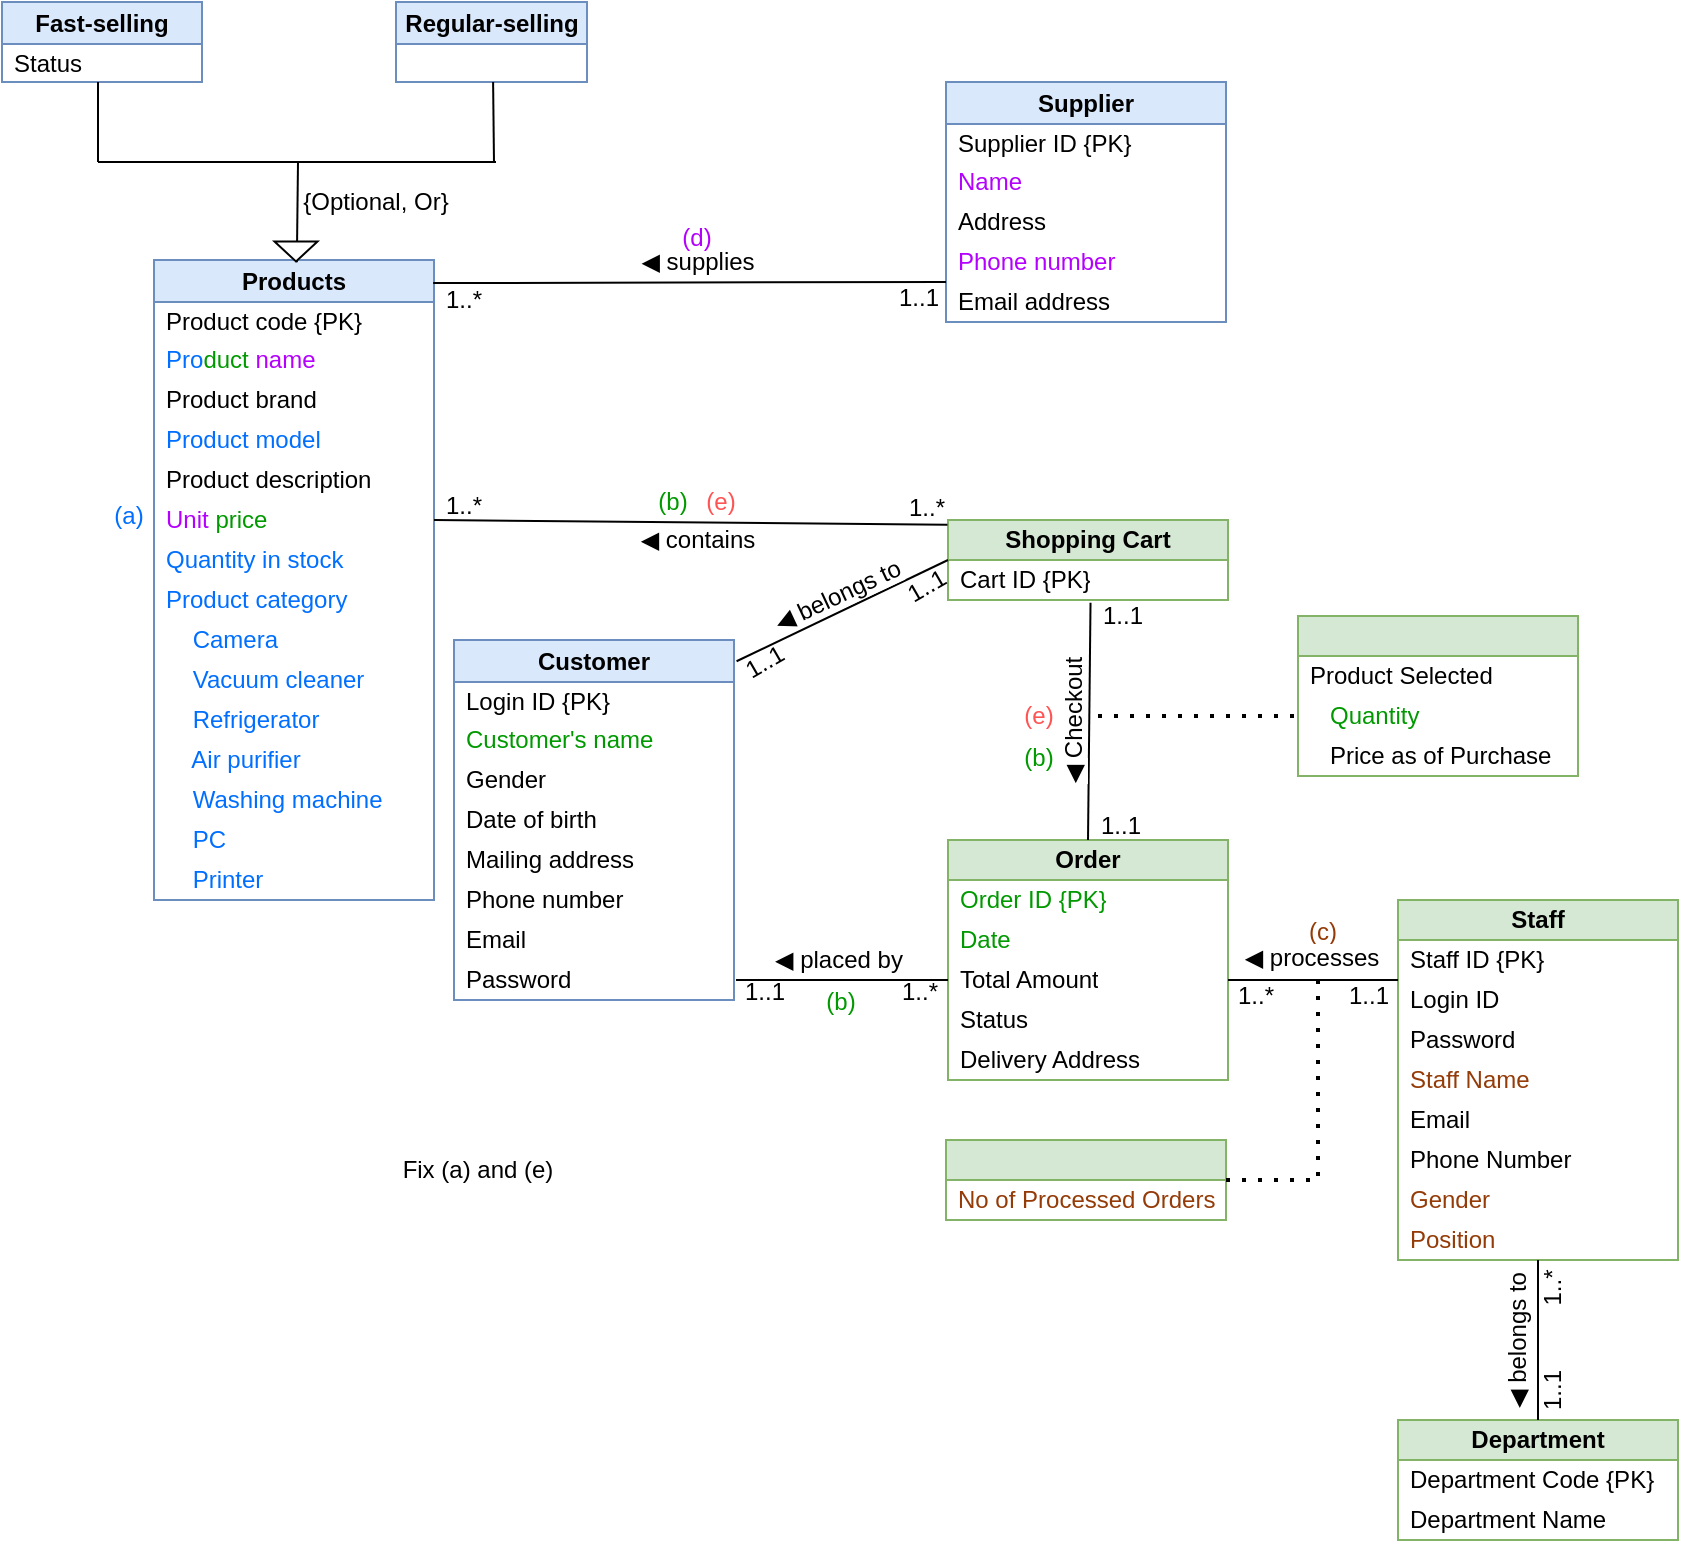 <mxfile version="24.3.0" type="github">
  <diagram name="Page-1" id="Iu5fhTTKoY7aKBGacjm8">
    <mxGraphModel dx="412" dy="200" grid="1" gridSize="10" guides="1" tooltips="1" connect="1" arrows="1" fold="1" page="1" pageScale="1" pageWidth="850" pageHeight="1100" math="0" shadow="0">
      <root>
        <mxCell id="0" />
        <mxCell id="1" parent="0" />
        <mxCell id="8v03wxG_t_tPLa5Bmm-G-1" value="Products" style="swimlane;fontStyle=1;childLayout=stackLayout;horizontal=1;startSize=21;horizontalStack=0;resizeParent=1;resizeParentMax=0;resizeLast=0;collapsible=1;marginBottom=0;whiteSpace=wrap;html=1;fillColor=#dae8fc;strokeColor=#6c8ebf;" parent="1" vertex="1">
          <mxGeometry x="77" y="249" width="140" height="320" as="geometry" />
        </mxCell>
        <mxCell id="8v03wxG_t_tPLa5Bmm-G-2" value="Product code {PK}" style="text;strokeColor=none;fillColor=none;align=left;verticalAlign=middle;spacingLeft=4;spacingRight=4;overflow=hidden;points=[[0,0.5],[1,0.5]];portConstraint=eastwest;rotatable=0;whiteSpace=wrap;html=1;" parent="8v03wxG_t_tPLa5Bmm-G-1" vertex="1">
          <mxGeometry y="21" width="140" height="19" as="geometry" />
        </mxCell>
        <mxCell id="8v03wxG_t_tPLa5Bmm-G-3" value="Pro&lt;font color=&quot;#009900&quot;&gt;duct&lt;/font&gt; &lt;font color=&quot;#b300ff&quot;&gt;name&lt;/font&gt;" style="text;strokeColor=none;fillColor=none;align=left;verticalAlign=middle;spacingLeft=4;spacingRight=4;overflow=hidden;points=[[0,0.5],[1,0.5]];portConstraint=eastwest;rotatable=0;whiteSpace=wrap;html=1;fontColor=#006FFF;" parent="8v03wxG_t_tPLa5Bmm-G-1" vertex="1">
          <mxGeometry y="40" width="140" height="20" as="geometry" />
        </mxCell>
        <mxCell id="8v03wxG_t_tPLa5Bmm-G-4" value="Product brand" style="text;strokeColor=none;fillColor=none;align=left;verticalAlign=middle;spacingLeft=4;spacingRight=4;overflow=hidden;points=[[0,0.5],[1,0.5]];portConstraint=eastwest;rotatable=0;whiteSpace=wrap;html=1;" parent="8v03wxG_t_tPLa5Bmm-G-1" vertex="1">
          <mxGeometry y="60" width="140" height="20" as="geometry" />
        </mxCell>
        <mxCell id="8v03wxG_t_tPLa5Bmm-G-5" value="Product model" style="text;html=1;align=left;verticalAlign=middle;whiteSpace=wrap;rounded=0;spacingLeft=4;fontColor=#006FFF;" parent="8v03wxG_t_tPLa5Bmm-G-1" vertex="1">
          <mxGeometry y="80" width="140" height="20" as="geometry" />
        </mxCell>
        <mxCell id="8v03wxG_t_tPLa5Bmm-G-6" value="Product description" style="text;html=1;align=left;verticalAlign=middle;whiteSpace=wrap;rounded=0;spacingLeft=4;" parent="8v03wxG_t_tPLa5Bmm-G-1" vertex="1">
          <mxGeometry y="100" width="140" height="20" as="geometry" />
        </mxCell>
        <mxCell id="8v03wxG_t_tPLa5Bmm-G-7" value="Unit &lt;font color=&quot;#009900&quot;&gt;price&lt;/font&gt;" style="text;html=1;align=left;verticalAlign=middle;whiteSpace=wrap;rounded=0;spacingLeft=4;fontColor=#B300FF;" parent="8v03wxG_t_tPLa5Bmm-G-1" vertex="1">
          <mxGeometry y="120" width="140" height="20" as="geometry" />
        </mxCell>
        <mxCell id="8v03wxG_t_tPLa5Bmm-G-8" value="Quantity in stock" style="text;html=1;align=left;verticalAlign=middle;whiteSpace=wrap;rounded=0;spacingLeft=4;fontColor=#006FFF;" parent="8v03wxG_t_tPLa5Bmm-G-1" vertex="1">
          <mxGeometry y="140" width="140" height="20" as="geometry" />
        </mxCell>
        <mxCell id="8v03wxG_t_tPLa5Bmm-G-9" value="Product category" style="text;html=1;align=left;verticalAlign=middle;whiteSpace=wrap;rounded=0;spacingLeft=4;fontColor=#006FFF;" parent="8v03wxG_t_tPLa5Bmm-G-1" vertex="1">
          <mxGeometry y="160" width="140" height="20" as="geometry" />
        </mxCell>
        <mxCell id="MGOa36VeQQaLJMD-P43R-3" value="&lt;font color=&quot;#006fff&quot;&gt;&amp;nbsp; &amp;nbsp; Camera&lt;/font&gt;" style="text;html=1;align=left;verticalAlign=middle;whiteSpace=wrap;rounded=0;spacingLeft=4;" vertex="1" parent="8v03wxG_t_tPLa5Bmm-G-1">
          <mxGeometry y="180" width="140" height="20" as="geometry" />
        </mxCell>
        <mxCell id="MGOa36VeQQaLJMD-P43R-4" value="&amp;nbsp; &amp;nbsp; Vacuum cleaner" style="text;html=1;align=left;verticalAlign=middle;whiteSpace=wrap;rounded=0;spacingLeft=4;fontColor=#006fff;" vertex="1" parent="8v03wxG_t_tPLa5Bmm-G-1">
          <mxGeometry y="200" width="140" height="20" as="geometry" />
        </mxCell>
        <mxCell id="MGOa36VeQQaLJMD-P43R-5" value="&amp;nbsp; &amp;nbsp; Refrigerator" style="text;html=1;align=left;verticalAlign=middle;whiteSpace=wrap;rounded=0;spacingLeft=4;fontColor=#006fff;" vertex="1" parent="8v03wxG_t_tPLa5Bmm-G-1">
          <mxGeometry y="220" width="140" height="20" as="geometry" />
        </mxCell>
        <mxCell id="MGOa36VeQQaLJMD-P43R-6" value="&amp;nbsp; &amp;nbsp; Air purifier" style="text;html=1;align=left;verticalAlign=middle;whiteSpace=wrap;rounded=0;spacingLeft=4;fontColor=#006fff;" vertex="1" parent="8v03wxG_t_tPLa5Bmm-G-1">
          <mxGeometry y="240" width="140" height="20" as="geometry" />
        </mxCell>
        <mxCell id="MGOa36VeQQaLJMD-P43R-7" value="&amp;nbsp; &amp;nbsp; Washing machine" style="text;html=1;align=left;verticalAlign=middle;whiteSpace=wrap;rounded=0;spacingLeft=4;fontColor=#006fff;" vertex="1" parent="8v03wxG_t_tPLa5Bmm-G-1">
          <mxGeometry y="260" width="140" height="20" as="geometry" />
        </mxCell>
        <mxCell id="MGOa36VeQQaLJMD-P43R-9" value="&amp;nbsp; &amp;nbsp; PC" style="text;html=1;align=left;verticalAlign=middle;whiteSpace=wrap;rounded=0;spacingLeft=4;fontColor=#006fff;" vertex="1" parent="8v03wxG_t_tPLa5Bmm-G-1">
          <mxGeometry y="280" width="140" height="20" as="geometry" />
        </mxCell>
        <mxCell id="MGOa36VeQQaLJMD-P43R-8" value="&amp;nbsp; &amp;nbsp; Printer" style="text;html=1;align=left;verticalAlign=middle;whiteSpace=wrap;rounded=0;spacingLeft=4;fontColor=#006fff;" vertex="1" parent="8v03wxG_t_tPLa5Bmm-G-1">
          <mxGeometry y="300" width="140" height="20" as="geometry" />
        </mxCell>
        <mxCell id="8v03wxG_t_tPLa5Bmm-G-10" value="Supplier" style="swimlane;fontStyle=1;childLayout=stackLayout;horizontal=1;startSize=21;horizontalStack=0;resizeParent=1;resizeParentMax=0;resizeLast=0;collapsible=1;marginBottom=0;whiteSpace=wrap;html=1;fillColor=#dae8fc;strokeColor=#6c8ebf;" parent="1" vertex="1">
          <mxGeometry x="473" y="160" width="140" height="120" as="geometry" />
        </mxCell>
        <mxCell id="8v03wxG_t_tPLa5Bmm-G-11" value="Supplier ID {PK}" style="text;strokeColor=none;fillColor=none;align=left;verticalAlign=middle;spacingLeft=4;spacingRight=4;overflow=hidden;points=[[0,0.5],[1,0.5]];portConstraint=eastwest;rotatable=0;whiteSpace=wrap;html=1;" parent="8v03wxG_t_tPLa5Bmm-G-10" vertex="1">
          <mxGeometry y="21" width="140" height="19" as="geometry" />
        </mxCell>
        <mxCell id="8v03wxG_t_tPLa5Bmm-G-12" value="Name" style="text;strokeColor=none;fillColor=none;align=left;verticalAlign=middle;spacingLeft=4;spacingRight=4;overflow=hidden;points=[[0,0.5],[1,0.5]];portConstraint=eastwest;rotatable=0;whiteSpace=wrap;html=1;fontColor=#B300FF;" parent="8v03wxG_t_tPLa5Bmm-G-10" vertex="1">
          <mxGeometry y="40" width="140" height="20" as="geometry" />
        </mxCell>
        <mxCell id="8v03wxG_t_tPLa5Bmm-G-13" value="Address" style="text;strokeColor=none;fillColor=none;align=left;verticalAlign=middle;spacingLeft=4;spacingRight=4;overflow=hidden;points=[[0,0.5],[1,0.5]];portConstraint=eastwest;rotatable=0;whiteSpace=wrap;html=1;" parent="8v03wxG_t_tPLa5Bmm-G-10" vertex="1">
          <mxGeometry y="60" width="140" height="20" as="geometry" />
        </mxCell>
        <mxCell id="8v03wxG_t_tPLa5Bmm-G-14" value="Phone number" style="text;html=1;align=left;verticalAlign=middle;whiteSpace=wrap;rounded=0;spacingLeft=4;fontColor=#B300FF;" parent="8v03wxG_t_tPLa5Bmm-G-10" vertex="1">
          <mxGeometry y="80" width="140" height="20" as="geometry" />
        </mxCell>
        <mxCell id="8v03wxG_t_tPLa5Bmm-G-15" value="Email address" style="text;html=1;align=left;verticalAlign=middle;whiteSpace=wrap;rounded=0;spacingLeft=4;" parent="8v03wxG_t_tPLa5Bmm-G-10" vertex="1">
          <mxGeometry y="100" width="140" height="20" as="geometry" />
        </mxCell>
        <mxCell id="8v03wxG_t_tPLa5Bmm-G-16" value="Customer" style="swimlane;fontStyle=1;childLayout=stackLayout;horizontal=1;startSize=21;horizontalStack=0;resizeParent=1;resizeParentMax=0;resizeLast=0;collapsible=1;marginBottom=0;whiteSpace=wrap;html=1;fillColor=#dae8fc;strokeColor=#6c8ebf;" parent="1" vertex="1">
          <mxGeometry x="227" y="439" width="140" height="180" as="geometry" />
        </mxCell>
        <mxCell id="8v03wxG_t_tPLa5Bmm-G-17" value="Login ID {PK}" style="text;strokeColor=none;fillColor=none;align=left;verticalAlign=middle;spacingLeft=4;spacingRight=4;overflow=hidden;points=[[0,0.5],[1,0.5]];portConstraint=eastwest;rotatable=0;whiteSpace=wrap;html=1;" parent="8v03wxG_t_tPLa5Bmm-G-16" vertex="1">
          <mxGeometry y="21" width="140" height="19" as="geometry" />
        </mxCell>
        <mxCell id="8v03wxG_t_tPLa5Bmm-G-18" value="Customer&#39;s name" style="text;strokeColor=none;fillColor=none;align=left;verticalAlign=middle;spacingLeft=4;spacingRight=4;overflow=hidden;points=[[0,0.5],[1,0.5]];portConstraint=eastwest;rotatable=0;whiteSpace=wrap;html=1;fontColor=#009900;" parent="8v03wxG_t_tPLa5Bmm-G-16" vertex="1">
          <mxGeometry y="40" width="140" height="20" as="geometry" />
        </mxCell>
        <mxCell id="8v03wxG_t_tPLa5Bmm-G-19" value="Gender" style="text;strokeColor=none;fillColor=none;align=left;verticalAlign=middle;spacingLeft=4;spacingRight=4;overflow=hidden;points=[[0,0.5],[1,0.5]];portConstraint=eastwest;rotatable=0;whiteSpace=wrap;html=1;" parent="8v03wxG_t_tPLa5Bmm-G-16" vertex="1">
          <mxGeometry y="60" width="140" height="20" as="geometry" />
        </mxCell>
        <mxCell id="8v03wxG_t_tPLa5Bmm-G-20" value="Date of birth" style="text;html=1;align=left;verticalAlign=middle;whiteSpace=wrap;rounded=0;spacingLeft=4;" parent="8v03wxG_t_tPLa5Bmm-G-16" vertex="1">
          <mxGeometry y="80" width="140" height="20" as="geometry" />
        </mxCell>
        <mxCell id="8v03wxG_t_tPLa5Bmm-G-21" value="Mailing address" style="text;html=1;align=left;verticalAlign=middle;whiteSpace=wrap;rounded=0;spacingLeft=4;" parent="8v03wxG_t_tPLa5Bmm-G-16" vertex="1">
          <mxGeometry y="100" width="140" height="20" as="geometry" />
        </mxCell>
        <mxCell id="8v03wxG_t_tPLa5Bmm-G-22" value="Phone number" style="text;html=1;align=left;verticalAlign=middle;whiteSpace=wrap;rounded=0;spacingLeft=4;" parent="8v03wxG_t_tPLa5Bmm-G-16" vertex="1">
          <mxGeometry y="120" width="140" height="20" as="geometry" />
        </mxCell>
        <mxCell id="8v03wxG_t_tPLa5Bmm-G-23" value="Email" style="text;html=1;align=left;verticalAlign=middle;whiteSpace=wrap;rounded=0;spacingLeft=4;" parent="8v03wxG_t_tPLa5Bmm-G-16" vertex="1">
          <mxGeometry y="140" width="140" height="20" as="geometry" />
        </mxCell>
        <mxCell id="8v03wxG_t_tPLa5Bmm-G-24" value="Password" style="text;html=1;align=left;verticalAlign=middle;whiteSpace=wrap;rounded=0;spacingLeft=4;" parent="8v03wxG_t_tPLa5Bmm-G-16" vertex="1">
          <mxGeometry y="160" width="140" height="20" as="geometry" />
        </mxCell>
        <mxCell id="8v03wxG_t_tPLa5Bmm-G-26" value="&lt;span style=&quot;font-family: sans-serif; font-size: 12.019px; text-align: start; white-space: pre; background-color: rgb(255, 255, 255);&quot;&gt;◀ supplies&lt;/span&gt;" style="text;html=1;align=center;verticalAlign=middle;whiteSpace=wrap;rounded=0;" parent="1" vertex="1">
          <mxGeometry x="318.5" y="235.25" width="60" height="30" as="geometry" />
        </mxCell>
        <mxCell id="8v03wxG_t_tPLa5Bmm-G-27" value="1..1" style="text;html=1;align=center;verticalAlign=middle;whiteSpace=wrap;rounded=0;" parent="1" vertex="1">
          <mxGeometry x="445" y="263" width="29" height="10" as="geometry" />
        </mxCell>
        <mxCell id="8v03wxG_t_tPLa5Bmm-G-28" value="1..*" style="text;html=1;align=center;verticalAlign=middle;whiteSpace=wrap;rounded=0;" parent="1" vertex="1">
          <mxGeometry x="217" y="265.5" width="30" height="7.5" as="geometry" />
        </mxCell>
        <mxCell id="8v03wxG_t_tPLa5Bmm-G-29" value="Fast-selling" style="swimlane;fontStyle=1;childLayout=stackLayout;horizontal=1;startSize=21;horizontalStack=0;resizeParent=1;resizeParentMax=0;resizeLast=0;collapsible=1;marginBottom=0;whiteSpace=wrap;html=1;fillColor=#dae8fc;strokeColor=#6c8ebf;" parent="1" vertex="1">
          <mxGeometry x="1" y="120" width="100" height="40" as="geometry" />
        </mxCell>
        <mxCell id="8v03wxG_t_tPLa5Bmm-G-30" value="Status" style="text;strokeColor=none;fillColor=none;align=left;verticalAlign=middle;spacingLeft=4;spacingRight=4;overflow=hidden;points=[[0,0.5],[1,0.5]];portConstraint=eastwest;rotatable=0;whiteSpace=wrap;html=1;" parent="8v03wxG_t_tPLa5Bmm-G-29" vertex="1">
          <mxGeometry y="21" width="100" height="19" as="geometry" />
        </mxCell>
        <mxCell id="8v03wxG_t_tPLa5Bmm-G-31" value="" style="endArrow=none;html=1;rounded=0;exitX=0.503;exitY=0.006;exitDx=0;exitDy=0;exitPerimeter=0;" parent="1" edge="1">
          <mxGeometry width="50" height="50" relative="1" as="geometry">
            <mxPoint x="148.42" y="250.08" as="sourcePoint" />
            <mxPoint x="149" y="200" as="targetPoint" />
          </mxGeometry>
        </mxCell>
        <mxCell id="8v03wxG_t_tPLa5Bmm-G-25" value="" style="endArrow=none;html=1;rounded=0;entryX=0;entryY=1;entryDx=0;entryDy=0;exitX=0.997;exitY=0.036;exitDx=0;exitDy=0;exitPerimeter=0;" parent="1" source="8v03wxG_t_tPLa5Bmm-G-1" target="8v03wxG_t_tPLa5Bmm-G-14" edge="1">
          <mxGeometry width="50" height="50" relative="1" as="geometry">
            <mxPoint x="369" y="259" as="sourcePoint" />
            <mxPoint x="489" y="359" as="targetPoint" />
          </mxGeometry>
        </mxCell>
        <mxCell id="8v03wxG_t_tPLa5Bmm-G-32" value="{Optional, Or}" style="text;html=1;align=center;verticalAlign=middle;whiteSpace=wrap;rounded=0;" parent="1" vertex="1">
          <mxGeometry x="117.5" y="205" width="140" height="30" as="geometry" />
        </mxCell>
        <mxCell id="vvB8U3iXMwm7oThVzcu9-5" value="Shopping Cart" style="swimlane;fontStyle=1;childLayout=stackLayout;horizontal=1;startSize=20;horizontalStack=0;resizeParent=1;resizeParentMax=0;resizeLast=0;collapsible=1;marginBottom=0;whiteSpace=wrap;html=1;fillColor=#d5e8d4;strokeColor=#82b366;" parent="1" vertex="1">
          <mxGeometry x="474" y="379" width="140" height="40" as="geometry" />
        </mxCell>
        <mxCell id="vvB8U3iXMwm7oThVzcu9-6" value="Cart ID {PK}" style="text;strokeColor=none;fillColor=none;align=left;verticalAlign=middle;spacingLeft=4;spacingRight=4;overflow=hidden;points=[[0,0.5],[1,0.5]];portConstraint=eastwest;rotatable=0;whiteSpace=wrap;html=1;" parent="vvB8U3iXMwm7oThVzcu9-5" vertex="1">
          <mxGeometry y="20" width="140" height="20" as="geometry" />
        </mxCell>
        <mxCell id="vvB8U3iXMwm7oThVzcu9-12" value="" style="endArrow=none;html=1;rounded=0;entryX=1;entryY=0.5;entryDx=0;entryDy=0;exitX=-0.002;exitY=0.021;exitDx=0;exitDy=0;exitPerimeter=0;" parent="1" edge="1" target="8v03wxG_t_tPLa5Bmm-G-7">
          <mxGeometry width="50" height="50" relative="1" as="geometry">
            <mxPoint x="473.72" y="381.42" as="sourcePoint" />
            <mxPoint x="368.0" y="381" as="targetPoint" />
          </mxGeometry>
        </mxCell>
        <mxCell id="vvB8U3iXMwm7oThVzcu9-14" value="&lt;span style=&quot;font-family: sans-serif; font-size: 12.019px; text-align: start; white-space: pre; background-color: rgb(255, 255, 255);&quot;&gt;◀ contains&lt;/span&gt;" style="text;html=1;align=center;verticalAlign=middle;whiteSpace=wrap;rounded=0;" parent="1" vertex="1">
          <mxGeometry x="308.5" y="379.25" width="80" height="20" as="geometry" />
        </mxCell>
        <mxCell id="vvB8U3iXMwm7oThVzcu9-16" value="" style="swimlane;fontStyle=0;childLayout=stackLayout;horizontal=1;startSize=20;horizontalStack=0;resizeParent=1;resizeParentMax=0;resizeLast=0;collapsible=1;marginBottom=0;whiteSpace=wrap;html=1;fillColor=#d5e8d4;strokeColor=#82b366;" parent="1" vertex="1">
          <mxGeometry x="649" y="427" width="140" height="80" as="geometry" />
        </mxCell>
        <mxCell id="vvB8U3iXMwm7oThVzcu9-17" value="Product Selected" style="text;strokeColor=none;fillColor=none;align=left;verticalAlign=middle;spacingLeft=4;spacingRight=4;overflow=hidden;points=[[0,0.5],[1,0.5]];portConstraint=eastwest;rotatable=0;whiteSpace=wrap;html=1;" parent="vvB8U3iXMwm7oThVzcu9-16" vertex="1">
          <mxGeometry y="20" width="140" height="20" as="geometry" />
        </mxCell>
        <mxCell id="vvB8U3iXMwm7oThVzcu9-18" value="Quantity" style="text;strokeColor=none;fillColor=none;align=left;verticalAlign=middle;spacingLeft=14;spacingRight=4;overflow=hidden;points=[[0,0.5],[1,0.5]];portConstraint=eastwest;rotatable=0;whiteSpace=wrap;html=1;fontColor=#009900;" parent="vvB8U3iXMwm7oThVzcu9-16" vertex="1">
          <mxGeometry y="40" width="140" height="20" as="geometry" />
        </mxCell>
        <mxCell id="vvB8U3iXMwm7oThVzcu9-19" value="Price as of Purchase" style="text;strokeColor=none;fillColor=none;align=left;verticalAlign=middle;spacingLeft=14;spacingRight=4;overflow=hidden;points=[[0,0.5],[1,0.5]];portConstraint=eastwest;rotatable=0;whiteSpace=wrap;html=1;" parent="vvB8U3iXMwm7oThVzcu9-16" vertex="1">
          <mxGeometry y="60" width="140" height="20" as="geometry" />
        </mxCell>
        <mxCell id="vvB8U3iXMwm7oThVzcu9-20" value="Order" style="swimlane;fontStyle=1;childLayout=stackLayout;horizontal=1;startSize=20;horizontalStack=0;resizeParent=1;resizeParentMax=0;resizeLast=0;collapsible=1;marginBottom=0;whiteSpace=wrap;html=1;fillColor=#d5e8d4;strokeColor=#82b366;" parent="1" vertex="1">
          <mxGeometry x="474" y="539" width="140" height="120" as="geometry" />
        </mxCell>
        <mxCell id="vvB8U3iXMwm7oThVzcu9-21" value="Order ID {PK}" style="text;strokeColor=none;fillColor=none;align=left;verticalAlign=middle;spacingLeft=4;spacingRight=4;overflow=hidden;points=[[0,0.5],[1,0.5]];portConstraint=eastwest;rotatable=0;whiteSpace=wrap;html=1;fontColor=#009900;" parent="vvB8U3iXMwm7oThVzcu9-20" vertex="1">
          <mxGeometry y="20" width="140" height="20" as="geometry" />
        </mxCell>
        <mxCell id="vvB8U3iXMwm7oThVzcu9-22" value="Date" style="text;strokeColor=none;fillColor=none;align=left;verticalAlign=middle;spacingLeft=4;spacingRight=4;overflow=hidden;points=[[0,0.5],[1,0.5]];portConstraint=eastwest;rotatable=0;whiteSpace=wrap;html=1;fontColor=#009900;" parent="vvB8U3iXMwm7oThVzcu9-20" vertex="1">
          <mxGeometry y="40" width="140" height="20" as="geometry" />
        </mxCell>
        <mxCell id="vvB8U3iXMwm7oThVzcu9-23" value="Total Amount" style="text;strokeColor=none;fillColor=none;align=left;verticalAlign=middle;spacingLeft=4;spacingRight=4;overflow=hidden;points=[[0,0.5],[1,0.5]];portConstraint=eastwest;rotatable=0;whiteSpace=wrap;html=1;" parent="vvB8U3iXMwm7oThVzcu9-20" vertex="1">
          <mxGeometry y="60" width="140" height="20" as="geometry" />
        </mxCell>
        <mxCell id="vvB8U3iXMwm7oThVzcu9-24" value="Status" style="text;html=1;align=left;verticalAlign=middle;whiteSpace=wrap;rounded=0;spacingLeft=4;" parent="vvB8U3iXMwm7oThVzcu9-20" vertex="1">
          <mxGeometry y="80" width="140" height="20" as="geometry" />
        </mxCell>
        <mxCell id="vvB8U3iXMwm7oThVzcu9-27" value="Delivery Address" style="text;html=1;align=left;verticalAlign=middle;whiteSpace=wrap;rounded=0;spacingLeft=4;" parent="vvB8U3iXMwm7oThVzcu9-20" vertex="1">
          <mxGeometry y="100" width="140" height="20" as="geometry" />
        </mxCell>
        <mxCell id="vvB8U3iXMwm7oThVzcu9-31" value="" style="endArrow=none;html=1;rounded=0;entryX=0.509;entryY=1.069;entryDx=0;entryDy=0;entryPerimeter=0;exitX=0.5;exitY=0;exitDx=0;exitDy=0;" parent="1" source="vvB8U3iXMwm7oThVzcu9-20" target="vvB8U3iXMwm7oThVzcu9-6" edge="1">
          <mxGeometry width="50" height="50" relative="1" as="geometry">
            <mxPoint x="459" y="539" as="sourcePoint" />
            <mxPoint x="545.82" y="461" as="targetPoint" />
          </mxGeometry>
        </mxCell>
        <mxCell id="vvB8U3iXMwm7oThVzcu9-33" value="" style="endArrow=none;dashed=1;html=1;dashPattern=1 3;strokeWidth=2;rounded=0;entryX=0;entryY=0.5;entryDx=0;entryDy=0;" parent="1" target="vvB8U3iXMwm7oThVzcu9-18" edge="1">
          <mxGeometry width="50" height="50" relative="1" as="geometry">
            <mxPoint x="549" y="477" as="sourcePoint" />
            <mxPoint x="639" y="442" as="targetPoint" />
          </mxGeometry>
        </mxCell>
        <mxCell id="vvB8U3iXMwm7oThVzcu9-34" value="&lt;span style=&quot;font-family: sans-serif; font-size: 12.019px; text-align: start; white-space: pre; background-color: rgb(255, 255, 255);&quot;&gt;◀ &lt;/span&gt;Checkout" style="text;html=1;align=center;verticalAlign=middle;whiteSpace=wrap;rounded=0;rotation=-90;" parent="1" vertex="1">
          <mxGeometry x="507" y="474" width="60" height="10" as="geometry" />
        </mxCell>
        <mxCell id="vvB8U3iXMwm7oThVzcu9-35" value="" style="endArrow=none;html=1;rounded=0;exitX=1;exitY=0.5;exitDx=0;exitDy=0;entryX=0;entryY=0.5;entryDx=0;entryDy=0;" parent="1" target="vvB8U3iXMwm7oThVzcu9-23" edge="1">
          <mxGeometry width="50" height="50" relative="1" as="geometry">
            <mxPoint x="368" y="609" as="sourcePoint" />
            <mxPoint x="499" y="489" as="targetPoint" />
          </mxGeometry>
        </mxCell>
        <mxCell id="vvB8U3iXMwm7oThVzcu9-36" value="&lt;span style=&quot;font-family: sans-serif; font-size: 12.019px; text-align: start; white-space: pre; background-color: rgb(255, 255, 255);&quot;&gt;◀ &lt;/span&gt;placed by" style="text;html=1;align=center;verticalAlign=middle;whiteSpace=wrap;rounded=0;" parent="1" vertex="1">
          <mxGeometry x="380.5" y="594" width="77" height="10" as="geometry" />
        </mxCell>
        <mxCell id="vvB8U3iXMwm7oThVzcu9-37" value="" style="endArrow=none;html=1;rounded=0;exitX=1.002;exitY=0.059;exitDx=0;exitDy=0;entryX=0;entryY=0.5;entryDx=0;entryDy=0;exitPerimeter=0;" parent="1" target="vvB8U3iXMwm7oThVzcu9-5" edge="1">
          <mxGeometry width="50" height="50" relative="1" as="geometry">
            <mxPoint x="368.28" y="449.62" as="sourcePoint" />
            <mxPoint x="474" y="449" as="targetPoint" />
          </mxGeometry>
        </mxCell>
        <mxCell id="vvB8U3iXMwm7oThVzcu9-38" value="&lt;span style=&quot;font-family: sans-serif; font-size: 12.019px; text-align: start; white-space: pre; background-color: rgb(255, 255, 255);&quot;&gt;◀ belongs to&lt;/span&gt;" style="text;html=1;align=center;verticalAlign=middle;whiteSpace=wrap;rounded=0;rotation=-25;" parent="1" vertex="1">
          <mxGeometry x="378.5" y="412" width="80" height="10" as="geometry" />
        </mxCell>
        <mxCell id="vvB8U3iXMwm7oThVzcu9-39" value="1..1" style="text;html=1;align=center;verticalAlign=middle;whiteSpace=wrap;rounded=0;rotation=-30;" parent="1" vertex="1">
          <mxGeometry x="368" y="445" width="29" height="10" as="geometry" />
        </mxCell>
        <mxCell id="vvB8U3iXMwm7oThVzcu9-40" value="1..1" style="text;html=1;align=center;verticalAlign=middle;whiteSpace=wrap;rounded=0;rotation=-30;" parent="1" vertex="1">
          <mxGeometry x="449" y="407" width="29" height="10" as="geometry" />
        </mxCell>
        <mxCell id="vvB8U3iXMwm7oThVzcu9-41" value="Staff" style="swimlane;fontStyle=1;childLayout=stackLayout;horizontal=1;startSize=20;horizontalStack=0;resizeParent=1;resizeParentMax=0;resizeLast=0;collapsible=1;marginBottom=0;whiteSpace=wrap;html=1;fillColor=#d5e8d4;strokeColor=#82b366;" parent="1" vertex="1">
          <mxGeometry x="699" y="569" width="140" height="180" as="geometry" />
        </mxCell>
        <mxCell id="vvB8U3iXMwm7oThVzcu9-42" value="Staff ID {PK}" style="text;strokeColor=none;fillColor=none;align=left;verticalAlign=middle;spacingLeft=4;spacingRight=4;overflow=hidden;points=[[0,0.5],[1,0.5]];portConstraint=eastwest;rotatable=0;whiteSpace=wrap;html=1;" parent="vvB8U3iXMwm7oThVzcu9-41" vertex="1">
          <mxGeometry y="20" width="140" height="20" as="geometry" />
        </mxCell>
        <mxCell id="vvB8U3iXMwm7oThVzcu9-43" value="Login ID" style="text;strokeColor=none;fillColor=none;align=left;verticalAlign=middle;spacingLeft=4;spacingRight=4;overflow=hidden;points=[[0,0.5],[1,0.5]];portConstraint=eastwest;rotatable=0;whiteSpace=wrap;html=1;" parent="vvB8U3iXMwm7oThVzcu9-41" vertex="1">
          <mxGeometry y="40" width="140" height="20" as="geometry" />
        </mxCell>
        <mxCell id="vvB8U3iXMwm7oThVzcu9-44" value="Password" style="text;strokeColor=none;fillColor=none;align=left;verticalAlign=middle;spacingLeft=4;spacingRight=4;overflow=hidden;points=[[0,0.5],[1,0.5]];portConstraint=eastwest;rotatable=0;whiteSpace=wrap;html=1;" parent="vvB8U3iXMwm7oThVzcu9-41" vertex="1">
          <mxGeometry y="60" width="140" height="20" as="geometry" />
        </mxCell>
        <mxCell id="vvB8U3iXMwm7oThVzcu9-45" value="Staff Name" style="text;html=1;align=left;verticalAlign=middle;whiteSpace=wrap;rounded=0;spacingLeft=4;fontColor=#943B08;" parent="vvB8U3iXMwm7oThVzcu9-41" vertex="1">
          <mxGeometry y="80" width="140" height="20" as="geometry" />
        </mxCell>
        <mxCell id="vvB8U3iXMwm7oThVzcu9-46" value="Email" style="text;html=1;align=left;verticalAlign=middle;whiteSpace=wrap;rounded=0;spacingLeft=4;" parent="vvB8U3iXMwm7oThVzcu9-41" vertex="1">
          <mxGeometry y="100" width="140" height="20" as="geometry" />
        </mxCell>
        <mxCell id="vvB8U3iXMwm7oThVzcu9-53" value="Phone Number" style="text;html=1;align=left;verticalAlign=middle;whiteSpace=wrap;rounded=0;spacingLeft=4;" parent="vvB8U3iXMwm7oThVzcu9-41" vertex="1">
          <mxGeometry y="120" width="140" height="20" as="geometry" />
        </mxCell>
        <mxCell id="vvB8U3iXMwm7oThVzcu9-26" value="Gender" style="text;html=1;align=left;verticalAlign=middle;whiteSpace=wrap;rounded=0;spacingLeft=4;fontColor=#943B08;" parent="vvB8U3iXMwm7oThVzcu9-41" vertex="1">
          <mxGeometry y="140" width="140" height="20" as="geometry" />
        </mxCell>
        <mxCell id="vvB8U3iXMwm7oThVzcu9-25" value="Position" style="text;html=1;align=left;verticalAlign=middle;whiteSpace=wrap;rounded=0;spacingLeft=4;fontColor=#943B08;" parent="vvB8U3iXMwm7oThVzcu9-41" vertex="1">
          <mxGeometry y="160" width="140" height="20" as="geometry" />
        </mxCell>
        <mxCell id="vvB8U3iXMwm7oThVzcu9-47" value="Department" style="swimlane;fontStyle=1;childLayout=stackLayout;horizontal=1;startSize=20;horizontalStack=0;resizeParent=1;resizeParentMax=0;resizeLast=0;collapsible=1;marginBottom=0;whiteSpace=wrap;html=1;fillColor=#d5e8d4;strokeColor=#82b366;" parent="1" vertex="1">
          <mxGeometry x="699" y="829" width="140" height="60" as="geometry" />
        </mxCell>
        <mxCell id="vvB8U3iXMwm7oThVzcu9-48" value="Department Code {PK}" style="text;strokeColor=none;fillColor=none;align=left;verticalAlign=middle;spacingLeft=4;spacingRight=4;overflow=hidden;points=[[0,0.5],[1,0.5]];portConstraint=eastwest;rotatable=0;whiteSpace=wrap;html=1;" parent="vvB8U3iXMwm7oThVzcu9-47" vertex="1">
          <mxGeometry y="20" width="140" height="20" as="geometry" />
        </mxCell>
        <mxCell id="vvB8U3iXMwm7oThVzcu9-49" value="Department Name" style="text;strokeColor=none;fillColor=none;align=left;verticalAlign=middle;spacingLeft=4;spacingRight=4;overflow=hidden;points=[[0,0.5],[1,0.5]];portConstraint=eastwest;rotatable=0;whiteSpace=wrap;html=1;" parent="vvB8U3iXMwm7oThVzcu9-47" vertex="1">
          <mxGeometry y="40" width="140" height="20" as="geometry" />
        </mxCell>
        <mxCell id="vvB8U3iXMwm7oThVzcu9-54" value="" style="endArrow=none;html=1;rounded=0;entryX=0.5;entryY=1;entryDx=0;entryDy=0;exitX=0.5;exitY=0;exitDx=0;exitDy=0;" parent="1" source="vvB8U3iXMwm7oThVzcu9-47" target="vvB8U3iXMwm7oThVzcu9-25" edge="1">
          <mxGeometry width="50" height="50" relative="1" as="geometry">
            <mxPoint x="589" y="789" as="sourcePoint" />
            <mxPoint x="639" y="739" as="targetPoint" />
          </mxGeometry>
        </mxCell>
        <mxCell id="vvB8U3iXMwm7oThVzcu9-56" value="&lt;span style=&quot;font-family: sans-serif; font-size: 12.019px; text-align: start; white-space: pre; background-color: rgb(255, 255, 255);&quot;&gt;◀ belongs to&lt;/span&gt;" style="text;html=1;align=center;verticalAlign=middle;whiteSpace=wrap;rounded=0;rotation=-90;" parent="1" vertex="1">
          <mxGeometry x="719" y="779" width="80" height="20" as="geometry" />
        </mxCell>
        <mxCell id="vvB8U3iXMwm7oThVzcu9-57" value="1..1" style="text;html=1;align=center;verticalAlign=middle;whiteSpace=wrap;rounded=0;rotation=-90;" parent="1" vertex="1">
          <mxGeometry x="762" y="809" width="29" height="10" as="geometry" />
        </mxCell>
        <mxCell id="vvB8U3iXMwm7oThVzcu9-58" value="1..*" style="text;html=1;align=center;verticalAlign=middle;whiteSpace=wrap;rounded=0;rotation=-90;" parent="1" vertex="1">
          <mxGeometry x="761" y="759" width="30" height="7.5" as="geometry" />
        </mxCell>
        <mxCell id="vvB8U3iXMwm7oThVzcu9-62" value="1..*" style="text;html=1;align=center;verticalAlign=middle;whiteSpace=wrap;rounded=0;" parent="1" vertex="1">
          <mxGeometry x="445" y="611.5" width="30" height="7.5" as="geometry" />
        </mxCell>
        <mxCell id="vvB8U3iXMwm7oThVzcu9-64" value="1..1" style="text;html=1;align=center;verticalAlign=middle;whiteSpace=wrap;rounded=0;" parent="1" vertex="1">
          <mxGeometry x="368" y="610.25" width="29" height="10" as="geometry" />
        </mxCell>
        <mxCell id="vvB8U3iXMwm7oThVzcu9-65" value="1..1" style="text;html=1;align=center;verticalAlign=middle;whiteSpace=wrap;rounded=0;" parent="1" vertex="1">
          <mxGeometry x="547" y="422" width="29" height="10" as="geometry" />
        </mxCell>
        <mxCell id="vvB8U3iXMwm7oThVzcu9-66" value="1..1" style="text;html=1;align=center;verticalAlign=middle;whiteSpace=wrap;rounded=0;" parent="1" vertex="1">
          <mxGeometry x="546" y="527" width="29" height="10" as="geometry" />
        </mxCell>
        <mxCell id="vvB8U3iXMwm7oThVzcu9-67" value="&lt;span style=&quot;font-family: sans-serif; font-size: 12.019px; text-align: start; white-space: pre; background-color: rgb(255, 255, 255);&quot;&gt;(a)&lt;/span&gt;" style="text;html=1;align=center;verticalAlign=middle;whiteSpace=wrap;rounded=0;fontColor=#006FFF;" parent="1" vertex="1">
          <mxGeometry x="52" y="369" width="25" height="15" as="geometry" />
        </mxCell>
        <mxCell id="vvB8U3iXMwm7oThVzcu9-68" value="&lt;span style=&quot;font-family: sans-serif; font-size: 12.019px; text-align: start; white-space: pre; background-color: rgb(255, 255, 255);&quot;&gt;&lt;font color=&quot;#009900&quot;&gt;(b)&lt;/font&gt;&lt;/span&gt;" style="text;html=1;align=center;verticalAlign=middle;whiteSpace=wrap;rounded=0;fontColor=#FF5454;" parent="1" vertex="1">
          <mxGeometry x="507" y="490" width="25" height="15" as="geometry" />
        </mxCell>
        <mxCell id="vvB8U3iXMwm7oThVzcu9-70" value="&lt;span style=&quot;font-family: sans-serif; font-size: 12.019px; text-align: start; white-space: pre; background-color: rgb(255, 255, 255);&quot;&gt;(c)&lt;/span&gt;" style="text;html=1;align=center;verticalAlign=middle;whiteSpace=wrap;rounded=0;fontColor=#943B08;" parent="1" vertex="1">
          <mxGeometry x="649" y="577" width="25" height="15" as="geometry" />
        </mxCell>
        <mxCell id="vvB8U3iXMwm7oThVzcu9-71" value="&lt;span style=&quot;font-family: sans-serif; font-size: 12.019px; text-align: start; white-space: pre; background-color: rgb(255, 255, 255);&quot;&gt;(d)&lt;/span&gt;" style="text;html=1;align=center;verticalAlign=middle;whiteSpace=wrap;rounded=0;fontColor=#B300FF;" parent="1" vertex="1">
          <mxGeometry x="336" y="230.25" width="25" height="15" as="geometry" />
        </mxCell>
        <mxCell id="vvB8U3iXMwm7oThVzcu9-72" value="&lt;span style=&quot;font-family: sans-serif; font-size: 12.019px; text-align: start; white-space: pre; background-color: rgb(255, 255, 255);&quot;&gt;(e)&lt;/span&gt;" style="text;html=1;align=center;verticalAlign=middle;whiteSpace=wrap;rounded=0;fontColor=#FF5454;" parent="1" vertex="1">
          <mxGeometry x="507" y="469" width="25" height="15" as="geometry" />
        </mxCell>
        <mxCell id="vvB8U3iXMwm7oThVzcu9-74" value="" style="endArrow=none;html=1;rounded=0;exitX=1;exitY=0.5;exitDx=0;exitDy=0;" parent="1" source="vvB8U3iXMwm7oThVzcu9-23" edge="1">
          <mxGeometry width="50" height="50" relative="1" as="geometry">
            <mxPoint x="629" y="599" as="sourcePoint" />
            <mxPoint x="699" y="609" as="targetPoint" />
          </mxGeometry>
        </mxCell>
        <mxCell id="vvB8U3iXMwm7oThVzcu9-75" value="&lt;span style=&quot;font-family: sans-serif; font-size: 12.019px; text-align: start; white-space: pre; background-color: rgb(255, 255, 255);&quot;&gt;◀ processes&lt;/span&gt;" style="text;html=1;align=center;verticalAlign=middle;whiteSpace=wrap;rounded=0;" parent="1" vertex="1">
          <mxGeometry x="616" y="589" width="80" height="18" as="geometry" />
        </mxCell>
        <mxCell id="vvB8U3iXMwm7oThVzcu9-76" value="1..*" style="text;html=1;align=center;verticalAlign=middle;whiteSpace=wrap;rounded=0;" parent="1" vertex="1">
          <mxGeometry x="613" y="612.75" width="30" height="7.5" as="geometry" />
        </mxCell>
        <mxCell id="vvB8U3iXMwm7oThVzcu9-77" value="1..1" style="text;html=1;align=center;verticalAlign=middle;whiteSpace=wrap;rounded=0;" parent="1" vertex="1">
          <mxGeometry x="670" y="611.5" width="29" height="10" as="geometry" />
        </mxCell>
        <mxCell id="vvB8U3iXMwm7oThVzcu9-78" value="" style="swimlane;fontStyle=0;childLayout=stackLayout;horizontal=1;startSize=20;horizontalStack=0;resizeParent=1;resizeParentMax=0;resizeLast=0;collapsible=1;marginBottom=0;whiteSpace=wrap;html=1;fillColor=#d5e8d4;strokeColor=#82b366;" parent="1" vertex="1">
          <mxGeometry x="473" y="689" width="140" height="40" as="geometry" />
        </mxCell>
        <mxCell id="vvB8U3iXMwm7oThVzcu9-30" value="No of Processed Orders" style="text;html=1;align=left;verticalAlign=middle;whiteSpace=wrap;rounded=0;spacingLeft=4;fontColor=#943B08;" parent="vvB8U3iXMwm7oThVzcu9-78" vertex="1">
          <mxGeometry y="20" width="140" height="20" as="geometry" />
        </mxCell>
        <mxCell id="vvB8U3iXMwm7oThVzcu9-82" value="" style="endArrow=none;dashed=1;html=1;dashPattern=1 3;strokeWidth=2;rounded=0;edgeStyle=orthogonalEdgeStyle;exitX=1;exitY=0;exitDx=0;exitDy=0;entryX=0.5;entryY=1;entryDx=0;entryDy=0;" parent="1" source="vvB8U3iXMwm7oThVzcu9-30" target="vvB8U3iXMwm7oThVzcu9-75" edge="1">
          <mxGeometry width="50" height="50" relative="1" as="geometry">
            <mxPoint x="622.9" y="853.04" as="sourcePoint" />
            <mxPoint x="669" y="679" as="targetPoint" />
            <Array as="points">
              <mxPoint x="659" y="709" />
              <mxPoint x="659" y="609" />
              <mxPoint x="656" y="609" />
            </Array>
          </mxGeometry>
        </mxCell>
        <mxCell id="EK-1y8aXysRW7iPYo0g4-1" value="1..*" style="text;html=1;align=center;verticalAlign=middle;whiteSpace=wrap;rounded=0;" parent="1" vertex="1">
          <mxGeometry x="217" y="368" width="30" height="7.5" as="geometry" />
        </mxCell>
        <mxCell id="EK-1y8aXysRW7iPYo0g4-2" value="1..*" style="text;html=1;align=center;verticalAlign=middle;whiteSpace=wrap;rounded=0;" parent="1" vertex="1">
          <mxGeometry x="449" y="367.75" width="29" height="10" as="geometry" />
        </mxCell>
        <mxCell id="EK-1y8aXysRW7iPYo0g4-4" value="" style="triangle;whiteSpace=wrap;html=1;rotation=90;" parent="1" vertex="1">
          <mxGeometry x="143" y="234" width="10" height="21.5" as="geometry" />
        </mxCell>
        <mxCell id="EK-1y8aXysRW7iPYo0g4-5" value="Regular-selling" style="swimlane;fontStyle=1;childLayout=stackLayout;horizontal=1;startSize=21;horizontalStack=0;resizeParent=1;resizeParentMax=0;resizeLast=0;collapsible=1;marginBottom=0;whiteSpace=wrap;html=1;fillColor=#dae8fc;strokeColor=#6c8ebf;" parent="1" vertex="1">
          <mxGeometry x="198" y="120" width="95.5" height="40" as="geometry" />
        </mxCell>
        <mxCell id="EK-1y8aXysRW7iPYo0g4-7" value="" style="endArrow=none;html=1;rounded=0;" parent="1" edge="1">
          <mxGeometry width="50" height="50" relative="1" as="geometry">
            <mxPoint x="49" y="200" as="sourcePoint" />
            <mxPoint x="149" y="200" as="targetPoint" />
          </mxGeometry>
        </mxCell>
        <mxCell id="EK-1y8aXysRW7iPYo0g4-8" value="" style="endArrow=none;html=1;rounded=0;" parent="1" edge="1">
          <mxGeometry width="50" height="50" relative="1" as="geometry">
            <mxPoint x="148" y="200" as="sourcePoint" />
            <mxPoint x="248" y="200" as="targetPoint" />
          </mxGeometry>
        </mxCell>
        <mxCell id="EK-1y8aXysRW7iPYo0g4-9" value="" style="endArrow=none;html=1;rounded=0;" parent="1" edge="1">
          <mxGeometry width="50" height="50" relative="1" as="geometry">
            <mxPoint x="49" y="200" as="sourcePoint" />
            <mxPoint x="49" y="160" as="targetPoint" />
          </mxGeometry>
        </mxCell>
        <mxCell id="EK-1y8aXysRW7iPYo0g4-10" value="" style="endArrow=none;html=1;rounded=0;entryX=0.428;entryY=1.107;entryDx=0;entryDy=0;entryPerimeter=0;" parent="1" edge="1">
          <mxGeometry width="50" height="50" relative="1" as="geometry">
            <mxPoint x="247" y="200" as="sourcePoint" />
            <mxPoint x="246.55" y="160" as="targetPoint" />
          </mxGeometry>
        </mxCell>
        <mxCell id="EK-1y8aXysRW7iPYo0g4-12" value="&lt;span style=&quot;font-family: sans-serif; font-size: 12.019px; text-align: start; white-space: pre; background-color: rgb(255, 255, 255);&quot;&gt;&lt;font color=&quot;#009900&quot;&gt;(b)&lt;/font&gt;&lt;/span&gt;" style="text;html=1;align=center;verticalAlign=middle;whiteSpace=wrap;rounded=0;fontColor=#FF5454;" parent="1" vertex="1">
          <mxGeometry x="407.5" y="612.75" width="25" height="15" as="geometry" />
        </mxCell>
        <mxCell id="EK-1y8aXysRW7iPYo0g4-13" value="&lt;span style=&quot;font-family: sans-serif; font-size: 12.019px; text-align: start; white-space: pre; background-color: rgb(255, 255, 255);&quot;&gt;&lt;font color=&quot;#009900&quot;&gt;(b)&lt;/font&gt;&lt;/span&gt;" style="text;html=1;align=center;verticalAlign=middle;whiteSpace=wrap;rounded=0;fontColor=#FF5454;" parent="1" vertex="1">
          <mxGeometry x="324.25" y="362.5" width="25" height="15" as="geometry" />
        </mxCell>
        <mxCell id="MGOa36VeQQaLJMD-P43R-1" value="&lt;span style=&quot;font-family: sans-serif; font-size: 12.019px; text-align: start; white-space: pre; background-color: rgb(255, 255, 255);&quot;&gt;(e)&lt;/span&gt;" style="text;html=1;align=center;verticalAlign=middle;whiteSpace=wrap;rounded=0;fontColor=#FF5454;" vertex="1" parent="1">
          <mxGeometry x="347.75" y="362.5" width="25" height="15" as="geometry" />
        </mxCell>
        <mxCell id="MGOa36VeQQaLJMD-P43R-2" value="Fix (a) and (e)" style="text;html=1;align=center;verticalAlign=middle;whiteSpace=wrap;rounded=0;" vertex="1" parent="1">
          <mxGeometry x="199" y="689" width="80" height="30" as="geometry" />
        </mxCell>
      </root>
    </mxGraphModel>
  </diagram>
</mxfile>
